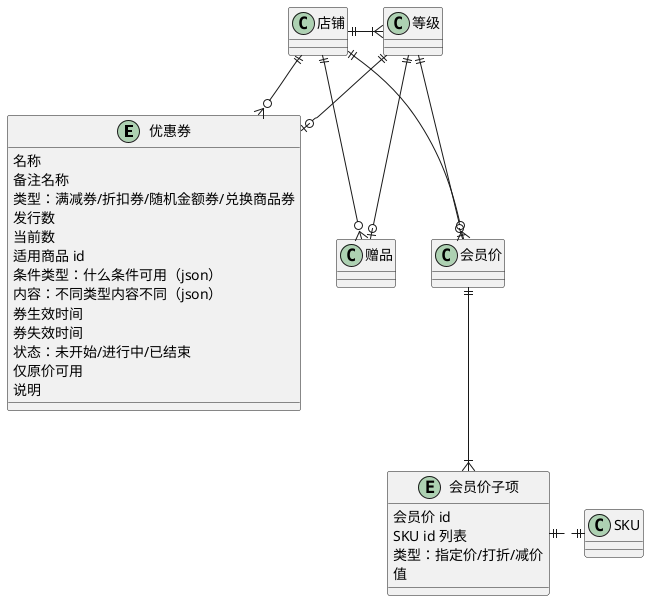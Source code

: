 @startuml 营销UML

entity 优惠券 {
    名称
    备注名称
    类型：满减券/折扣券/随机金额券/兑换商品券
    发行数
    当前数
    适用商品 id
    条件类型：什么条件可用（json）
    内容：不同类型内容不同（json）
    券生效时间
    券失效时间
    状态：未开始/进行中/已结束
    仅原价可用
    说明
}
entity 会员价子项 {
    会员价 id
    SKU id 列表
    类型：指定价/打折/减价
    值
}

店铺 ||--o{ 赠品
店铺 ||--o{ 优惠券
店铺 ||--o{ 会员价

店铺 ||-|{ 等级
等级 ||--o| 赠品
等级 ||--o| 优惠券
等级 ||--o| 会员价

会员价 ||--|{ 会员价子项
会员价子项 ||.|| SKU

' 权益

@enduml